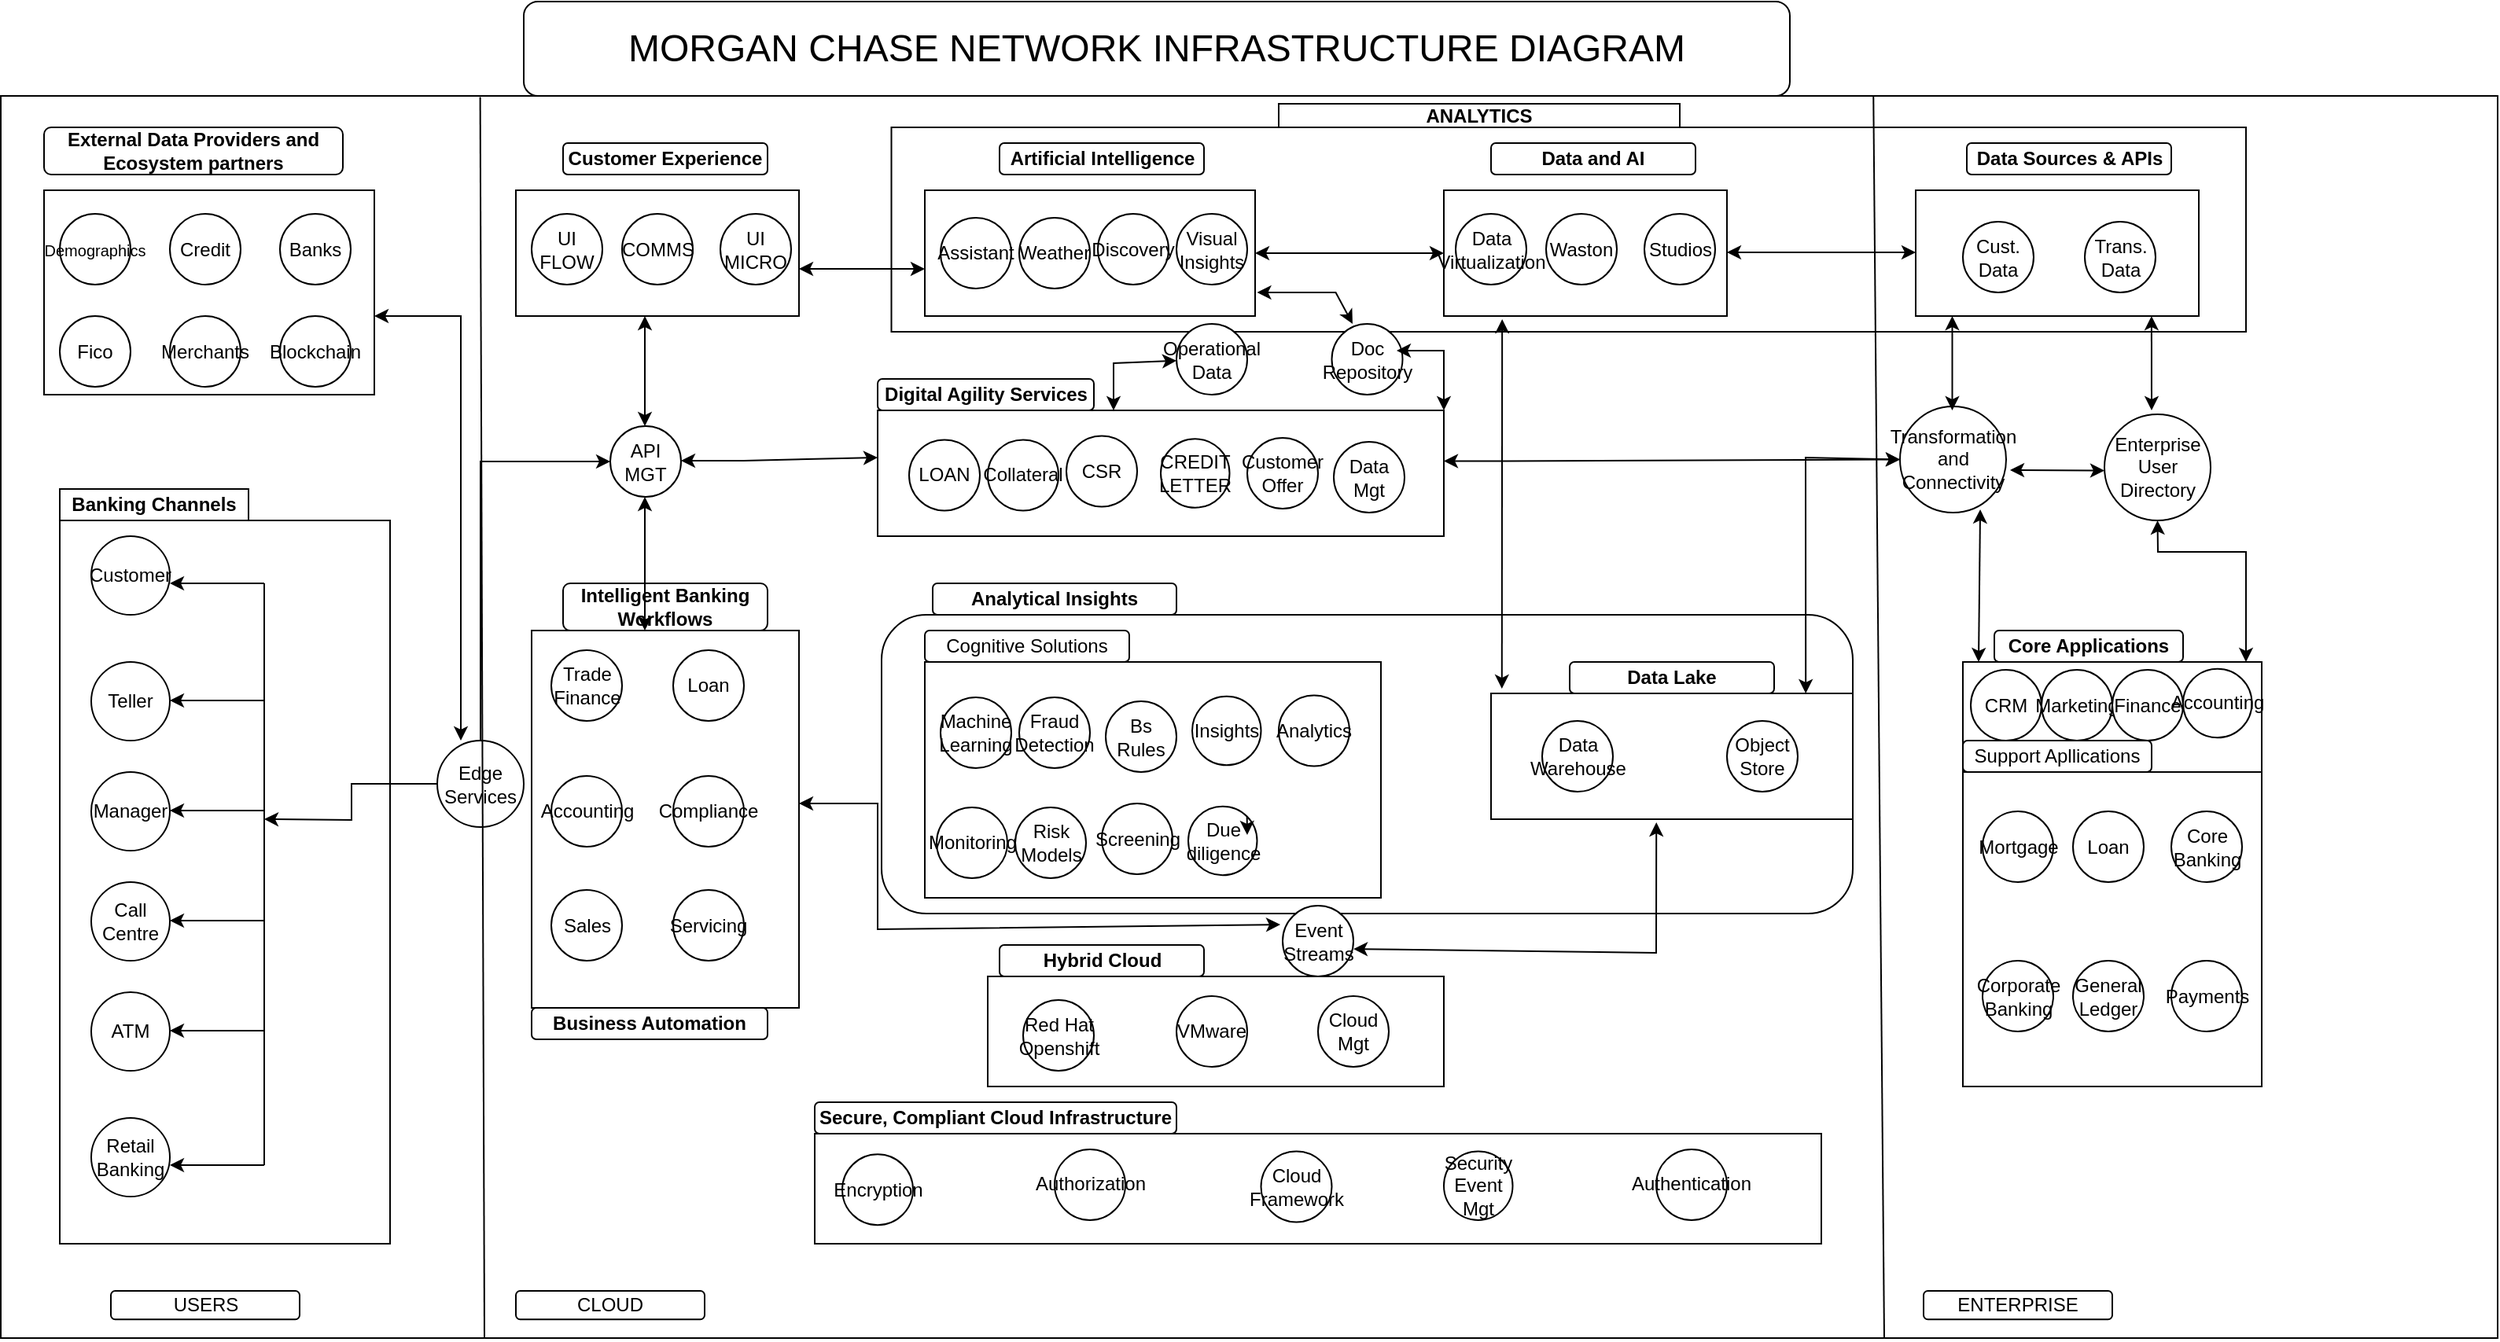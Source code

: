 <mxfile version="22.1.5" type="github">
  <diagram name="Page-1" id="c_DYngqNseOamEdGA2xF">
    <mxGraphModel dx="3544" dy="2214" grid="1" gridSize="10" guides="1" tooltips="1" connect="1" arrows="1" fold="1" page="1" pageScale="1" pageWidth="850" pageHeight="1100" math="0" shadow="0">
      <root>
        <mxCell id="0" />
        <mxCell id="1" parent="0" />
        <mxCell id="LQcug1vDXe7yRbHmJpYl-9" value="" style="rounded=0;whiteSpace=wrap;html=1;" parent="1" vertex="1">
          <mxGeometry x="-277.5" y="-760" width="1587.5" height="790" as="geometry" />
        </mxCell>
        <mxCell id="LQcug1vDXe7yRbHmJpYl-6" value="" style="rounded=1;whiteSpace=wrap;html=1;" parent="1" vertex="1">
          <mxGeometry x="282.5" y="-430" width="617.5" height="190" as="geometry" />
        </mxCell>
        <mxCell id="LQcug1vDXe7yRbHmJpYl-1" value="" style="rounded=0;whiteSpace=wrap;html=1;" parent="1" vertex="1">
          <mxGeometry x="288.75" y="-740" width="861.25" height="130" as="geometry" />
        </mxCell>
        <mxCell id="y04SDLtfneZsF-wugbIO-6" value="" style="rounded=0;whiteSpace=wrap;html=1;movable=0;resizable=0;rotatable=0;deletable=0;editable=0;locked=1;connectable=0;" parent="1" vertex="1">
          <mxGeometry x="-240" y="-490" width="210" height="460" as="geometry" />
        </mxCell>
        <mxCell id="y04SDLtfneZsF-wugbIO-1" value="" style="rounded=0;whiteSpace=wrap;html=1;movable=0;resizable=0;rotatable=0;deletable=0;editable=0;locked=1;connectable=0;" parent="1" vertex="1">
          <mxGeometry x="-250" y="-700" width="210" height="130" as="geometry" />
        </mxCell>
        <mxCell id="y04SDLtfneZsF-wugbIO-2" value="" style="rounded=0;whiteSpace=wrap;html=1;movable=0;resizable=0;rotatable=0;deletable=0;editable=0;locked=1;connectable=0;" parent="1" vertex="1">
          <mxGeometry x="50" y="-700" width="180" height="80" as="geometry" />
        </mxCell>
        <mxCell id="y04SDLtfneZsF-wugbIO-3" value="" style="rounded=0;whiteSpace=wrap;html=1;movable=0;resizable=0;rotatable=0;deletable=0;editable=0;locked=1;connectable=0;" parent="1" vertex="1">
          <mxGeometry x="310" y="-700" width="210" height="80" as="geometry" />
        </mxCell>
        <mxCell id="y04SDLtfneZsF-wugbIO-4" value="" style="rounded=0;whiteSpace=wrap;html=1;" parent="1" vertex="1">
          <mxGeometry x="640" y="-700" width="180" height="80" as="geometry" />
        </mxCell>
        <mxCell id="y04SDLtfneZsF-wugbIO-5" value="" style="rounded=0;whiteSpace=wrap;html=1;" parent="1" vertex="1">
          <mxGeometry x="940" y="-700" width="180" height="80" as="geometry" />
        </mxCell>
        <mxCell id="y04SDLtfneZsF-wugbIO-7" value="" style="rounded=0;whiteSpace=wrap;html=1;movable=0;resizable=0;rotatable=0;deletable=0;editable=0;locked=1;connectable=0;" parent="1" vertex="1">
          <mxGeometry x="60" y="-420" width="170" height="240" as="geometry" />
        </mxCell>
        <mxCell id="y04SDLtfneZsF-wugbIO-8" value="" style="rounded=0;whiteSpace=wrap;html=1;movable=0;resizable=0;rotatable=0;deletable=0;editable=0;locked=1;connectable=0;" parent="1" vertex="1">
          <mxGeometry x="280" y="-560" width="360" height="80" as="geometry" />
        </mxCell>
        <mxCell id="y04SDLtfneZsF-wugbIO-9" value="" style="rounded=0;whiteSpace=wrap;html=1;movable=0;resizable=0;rotatable=0;deletable=0;editable=0;locked=1;connectable=0;" parent="1" vertex="1">
          <mxGeometry x="310" y="-400" width="290" height="150" as="geometry" />
        </mxCell>
        <mxCell id="y04SDLtfneZsF-wugbIO-10" value="" style="rounded=0;whiteSpace=wrap;html=1;" parent="1" vertex="1">
          <mxGeometry x="670" y="-380" width="230" height="80" as="geometry" />
        </mxCell>
        <mxCell id="y04SDLtfneZsF-wugbIO-11" value="" style="rounded=0;whiteSpace=wrap;html=1;" parent="1" vertex="1">
          <mxGeometry x="350" y="-200" width="290" height="70" as="geometry" />
        </mxCell>
        <mxCell id="y04SDLtfneZsF-wugbIO-12" value="" style="rounded=0;whiteSpace=wrap;html=1;" parent="1" vertex="1">
          <mxGeometry x="240" y="-100" width="640" height="70" as="geometry" />
        </mxCell>
        <mxCell id="y04SDLtfneZsF-wugbIO-13" value="" style="rounded=0;whiteSpace=wrap;html=1;movable=0;resizable=0;rotatable=0;deletable=0;editable=0;locked=1;connectable=0;" parent="1" vertex="1">
          <mxGeometry x="970" y="-400" width="190" height="270" as="geometry" />
        </mxCell>
        <mxCell id="y04SDLtfneZsF-wugbIO-16" value="" style="endArrow=classic;startArrow=classic;html=1;rounded=0;exitX=1;exitY=0.5;exitDx=0;exitDy=0;exitPerimeter=0;entryX=0;entryY=0.5;entryDx=0;entryDy=0;" parent="1" source="y04SDLtfneZsF-wugbIO-3" target="y04SDLtfneZsF-wugbIO-4" edge="1">
          <mxGeometry width="50" height="50" relative="1" as="geometry">
            <mxPoint x="420" y="-340" as="sourcePoint" />
            <mxPoint x="470" y="-390" as="targetPoint" />
            <Array as="points">
              <mxPoint x="570" y="-660" />
            </Array>
          </mxGeometry>
        </mxCell>
        <mxCell id="y04SDLtfneZsF-wugbIO-17" value="" style="endArrow=classic;startArrow=classic;html=1;rounded=0;exitX=1;exitY=0.5;exitDx=0;exitDy=0;exitPerimeter=0;entryX=0;entryY=0.5;entryDx=0;entryDy=0;" parent="1" edge="1">
          <mxGeometry width="50" height="50" relative="1" as="geometry">
            <mxPoint x="820" y="-660.5" as="sourcePoint" />
            <mxPoint x="940" y="-660.5" as="targetPoint" />
            <Array as="points">
              <mxPoint x="870" y="-660.5" />
            </Array>
          </mxGeometry>
        </mxCell>
        <mxCell id="y04SDLtfneZsF-wugbIO-19" value="Customer" style="ellipse;whiteSpace=wrap;html=1;aspect=fixed;" parent="1" vertex="1">
          <mxGeometry x="-220" y="-480" width="50" height="50" as="geometry" />
        </mxCell>
        <mxCell id="y04SDLtfneZsF-wugbIO-20" value="Teller" style="ellipse;whiteSpace=wrap;html=1;aspect=fixed;" parent="1" vertex="1">
          <mxGeometry x="-220" y="-400" width="50" height="50" as="geometry" />
        </mxCell>
        <mxCell id="y04SDLtfneZsF-wugbIO-21" value="Manager" style="ellipse;whiteSpace=wrap;html=1;aspect=fixed;" parent="1" vertex="1">
          <mxGeometry x="-220" y="-330" width="50" height="50" as="geometry" />
        </mxCell>
        <mxCell id="y04SDLtfneZsF-wugbIO-22" value="Call Centre" style="ellipse;whiteSpace=wrap;html=1;aspect=fixed;" parent="1" vertex="1">
          <mxGeometry x="-220" y="-260" width="50" height="50" as="geometry" />
        </mxCell>
        <mxCell id="y04SDLtfneZsF-wugbIO-23" value="ATM" style="ellipse;whiteSpace=wrap;html=1;aspect=fixed;" parent="1" vertex="1">
          <mxGeometry x="-220" y="-190" width="50" height="50" as="geometry" />
        </mxCell>
        <mxCell id="y04SDLtfneZsF-wugbIO-24" value="Retail Banking" style="ellipse;whiteSpace=wrap;html=1;aspect=fixed;" parent="1" vertex="1">
          <mxGeometry x="-220" y="-110" width="50" height="50" as="geometry" />
        </mxCell>
        <mxCell id="y04SDLtfneZsF-wugbIO-28" value="" style="endArrow=none;html=1;rounded=0;" parent="1" edge="1">
          <mxGeometry width="50" height="50" relative="1" as="geometry">
            <mxPoint x="-110" y="-80" as="sourcePoint" />
            <mxPoint x="-110" y="-450" as="targetPoint" />
          </mxGeometry>
        </mxCell>
        <mxCell id="y04SDLtfneZsF-wugbIO-29" value="" style="endArrow=classic;html=1;rounded=0;" parent="1" edge="1">
          <mxGeometry width="50" height="50" relative="1" as="geometry">
            <mxPoint x="-110" y="-450" as="sourcePoint" />
            <mxPoint x="-170" y="-450" as="targetPoint" />
          </mxGeometry>
        </mxCell>
        <mxCell id="y04SDLtfneZsF-wugbIO-31" value="" style="endArrow=classic;html=1;rounded=0;" parent="1" edge="1">
          <mxGeometry width="50" height="50" relative="1" as="geometry">
            <mxPoint x="-110" y="-375.5" as="sourcePoint" />
            <mxPoint x="-170" y="-375.5" as="targetPoint" />
          </mxGeometry>
        </mxCell>
        <mxCell id="y04SDLtfneZsF-wugbIO-32" value="" style="endArrow=classic;html=1;rounded=0;" parent="1" edge="1">
          <mxGeometry width="50" height="50" relative="1" as="geometry">
            <mxPoint x="-110" y="-305.5" as="sourcePoint" />
            <mxPoint x="-170" y="-305.5" as="targetPoint" />
          </mxGeometry>
        </mxCell>
        <mxCell id="y04SDLtfneZsF-wugbIO-33" value="" style="endArrow=classic;html=1;rounded=0;" parent="1" edge="1">
          <mxGeometry width="50" height="50" relative="1" as="geometry">
            <mxPoint x="-110" y="-235.5" as="sourcePoint" />
            <mxPoint x="-170" y="-235.5" as="targetPoint" />
          </mxGeometry>
        </mxCell>
        <mxCell id="y04SDLtfneZsF-wugbIO-34" value="" style="endArrow=classic;html=1;rounded=0;" parent="1" edge="1">
          <mxGeometry width="50" height="50" relative="1" as="geometry">
            <mxPoint x="-110" y="-165.5" as="sourcePoint" />
            <mxPoint x="-170" y="-165.5" as="targetPoint" />
          </mxGeometry>
        </mxCell>
        <mxCell id="y04SDLtfneZsF-wugbIO-35" value="" style="endArrow=classic;html=1;rounded=0;" parent="1" edge="1">
          <mxGeometry width="50" height="50" relative="1" as="geometry">
            <mxPoint x="-110" y="-80" as="sourcePoint" />
            <mxPoint x="-170" y="-80" as="targetPoint" />
          </mxGeometry>
        </mxCell>
        <mxCell id="y04SDLtfneZsF-wugbIO-36" value="&lt;font style=&quot;font-size: 10px;&quot;&gt;Demographics&lt;/font&gt;" style="ellipse;whiteSpace=wrap;html=1;aspect=fixed;" parent="1" vertex="1">
          <mxGeometry x="-240" y="-685" width="45" height="45" as="geometry" />
        </mxCell>
        <mxCell id="y04SDLtfneZsF-wugbIO-37" value="Credit" style="ellipse;whiteSpace=wrap;html=1;aspect=fixed;" parent="1" vertex="1">
          <mxGeometry x="-170" y="-685" width="45" height="45" as="geometry" />
        </mxCell>
        <mxCell id="y04SDLtfneZsF-wugbIO-38" value="Fico" style="ellipse;whiteSpace=wrap;html=1;aspect=fixed;" parent="1" vertex="1">
          <mxGeometry x="-240" y="-620" width="45" height="45" as="geometry" />
        </mxCell>
        <mxCell id="y04SDLtfneZsF-wugbIO-39" value="Merchants" style="ellipse;whiteSpace=wrap;html=1;aspect=fixed;" parent="1" vertex="1">
          <mxGeometry x="-170" y="-620" width="45" height="45" as="geometry" />
        </mxCell>
        <mxCell id="y04SDLtfneZsF-wugbIO-40" value="Blockchain" style="ellipse;whiteSpace=wrap;html=1;aspect=fixed;" parent="1" vertex="1">
          <mxGeometry x="-100" y="-620" width="45" height="45" as="geometry" />
        </mxCell>
        <mxCell id="y04SDLtfneZsF-wugbIO-41" value="Banks" style="ellipse;whiteSpace=wrap;html=1;aspect=fixed;" parent="1" vertex="1">
          <mxGeometry x="-100" y="-685" width="45" height="45" as="geometry" />
        </mxCell>
        <mxCell id="y04SDLtfneZsF-wugbIO-43" value="UI FLOW" style="ellipse;whiteSpace=wrap;html=1;aspect=fixed;" parent="1" vertex="1">
          <mxGeometry x="60" y="-685" width="45" height="45" as="geometry" />
        </mxCell>
        <mxCell id="y04SDLtfneZsF-wugbIO-44" value="UI MICRO" style="ellipse;whiteSpace=wrap;html=1;aspect=fixed;" parent="1" vertex="1">
          <mxGeometry x="180" y="-685" width="45" height="45" as="geometry" />
        </mxCell>
        <mxCell id="y04SDLtfneZsF-wugbIO-45" value="COMMS" style="ellipse;whiteSpace=wrap;html=1;aspect=fixed;" parent="1" vertex="1">
          <mxGeometry x="117.5" y="-685" width="45" height="45" as="geometry" />
        </mxCell>
        <mxCell id="y04SDLtfneZsF-wugbIO-48" value="Assistant" style="ellipse;whiteSpace=wrap;html=1;aspect=fixed;" parent="1" vertex="1">
          <mxGeometry x="320" y="-682.5" width="45" height="45" as="geometry" />
        </mxCell>
        <mxCell id="y04SDLtfneZsF-wugbIO-49" value="Weather" style="ellipse;whiteSpace=wrap;html=1;aspect=fixed;" parent="1" vertex="1">
          <mxGeometry x="370" y="-682.5" width="45" height="45" as="geometry" />
        </mxCell>
        <mxCell id="y04SDLtfneZsF-wugbIO-50" value="Discovery" style="ellipse;whiteSpace=wrap;html=1;aspect=fixed;" parent="1" vertex="1">
          <mxGeometry x="420" y="-685" width="45" height="45" as="geometry" />
        </mxCell>
        <mxCell id="y04SDLtfneZsF-wugbIO-51" value="Visual Insights" style="ellipse;whiteSpace=wrap;html=1;aspect=fixed;" parent="1" vertex="1">
          <mxGeometry x="470" y="-685" width="45" height="45" as="geometry" />
        </mxCell>
        <mxCell id="y04SDLtfneZsF-wugbIO-52" value="LOAN" style="ellipse;whiteSpace=wrap;html=1;aspect=fixed;" parent="1" vertex="1">
          <mxGeometry x="300" y="-541.25" width="45" height="45" as="geometry" />
        </mxCell>
        <mxCell id="y04SDLtfneZsF-wugbIO-53" value="Collateral" style="ellipse;whiteSpace=wrap;html=1;aspect=fixed;" parent="1" vertex="1">
          <mxGeometry x="350" y="-541.25" width="45" height="45" as="geometry" />
        </mxCell>
        <mxCell id="y04SDLtfneZsF-wugbIO-54" value="CSR" style="ellipse;whiteSpace=wrap;html=1;aspect=fixed;" parent="1" vertex="1">
          <mxGeometry x="400" y="-543.75" width="45" height="45" as="geometry" />
        </mxCell>
        <mxCell id="y04SDLtfneZsF-wugbIO-55" value="CREDIT LETTER" style="ellipse;whiteSpace=wrap;html=1;aspect=fixed;" parent="1" vertex="1">
          <mxGeometry x="460" y="-541.87" width="43.75" height="43.75" as="geometry" />
        </mxCell>
        <mxCell id="y04SDLtfneZsF-wugbIO-56" value="Customer Offer" style="ellipse;whiteSpace=wrap;html=1;aspect=fixed;" parent="1" vertex="1">
          <mxGeometry x="515" y="-542.5" width="45" height="45" as="geometry" />
        </mxCell>
        <mxCell id="y04SDLtfneZsF-wugbIO-57" value="Data Mgt" style="ellipse;whiteSpace=wrap;html=1;aspect=fixed;" parent="1" vertex="1">
          <mxGeometry x="570" y="-540" width="45" height="45" as="geometry" />
        </mxCell>
        <mxCell id="y04SDLtfneZsF-wugbIO-59" value="Machine Learning" style="ellipse;whiteSpace=wrap;html=1;aspect=fixed;" parent="1" vertex="1">
          <mxGeometry x="320" y="-377.5" width="45" height="45" as="geometry" />
        </mxCell>
        <mxCell id="y04SDLtfneZsF-wugbIO-60" value="Fraud Detection" style="ellipse;whiteSpace=wrap;html=1;aspect=fixed;" parent="1" vertex="1">
          <mxGeometry x="370" y="-377.5" width="45" height="45" as="geometry" />
        </mxCell>
        <mxCell id="y04SDLtfneZsF-wugbIO-61" value="Bs Rules" style="ellipse;whiteSpace=wrap;html=1;aspect=fixed;" parent="1" vertex="1">
          <mxGeometry x="425" y="-375" width="45" height="45" as="geometry" />
        </mxCell>
        <mxCell id="y04SDLtfneZsF-wugbIO-62" value="Insights" style="ellipse;whiteSpace=wrap;html=1;aspect=fixed;" parent="1" vertex="1">
          <mxGeometry x="480" y="-378.12" width="43.75" height="43.75" as="geometry" />
        </mxCell>
        <mxCell id="y04SDLtfneZsF-wugbIO-63" value="Analytics" style="ellipse;whiteSpace=wrap;html=1;aspect=fixed;" parent="1" vertex="1">
          <mxGeometry x="535" y="-378.75" width="45" height="45" as="geometry" />
        </mxCell>
        <mxCell id="y04SDLtfneZsF-wugbIO-65" value="Monitoring" style="ellipse;whiteSpace=wrap;html=1;aspect=fixed;" parent="1" vertex="1">
          <mxGeometry x="317.5" y="-307.5" width="45" height="45" as="geometry" />
        </mxCell>
        <mxCell id="y04SDLtfneZsF-wugbIO-66" value="Risk Models" style="ellipse;whiteSpace=wrap;html=1;aspect=fixed;" parent="1" vertex="1">
          <mxGeometry x="367.5" y="-307.5" width="45" height="45" as="geometry" />
        </mxCell>
        <mxCell id="y04SDLtfneZsF-wugbIO-67" value="Screening" style="ellipse;whiteSpace=wrap;html=1;aspect=fixed;" parent="1" vertex="1">
          <mxGeometry x="422.5" y="-310" width="45" height="45" as="geometry" />
        </mxCell>
        <mxCell id="y04SDLtfneZsF-wugbIO-68" value="Due diligence" style="ellipse;whiteSpace=wrap;html=1;aspect=fixed;" parent="1" vertex="1">
          <mxGeometry x="477.5" y="-308.12" width="43.75" height="43.75" as="geometry" />
        </mxCell>
        <mxCell id="y04SDLtfneZsF-wugbIO-70" value="Accounting" style="ellipse;whiteSpace=wrap;html=1;aspect=fixed;" parent="1" vertex="1">
          <mxGeometry x="72.5" y="-327.5" width="45" height="45" as="geometry" />
        </mxCell>
        <mxCell id="y04SDLtfneZsF-wugbIO-71" value="Trade Finance" style="ellipse;whiteSpace=wrap;html=1;aspect=fixed;" parent="1" vertex="1">
          <mxGeometry x="72.5" y="-407.5" width="45" height="45" as="geometry" />
        </mxCell>
        <mxCell id="y04SDLtfneZsF-wugbIO-72" value="Sales" style="ellipse;whiteSpace=wrap;html=1;aspect=fixed;" parent="1" vertex="1">
          <mxGeometry x="72.5" y="-255" width="45" height="45" as="geometry" />
        </mxCell>
        <mxCell id="y04SDLtfneZsF-wugbIO-73" value="Compliance" style="ellipse;whiteSpace=wrap;html=1;aspect=fixed;" parent="1" vertex="1">
          <mxGeometry x="150" y="-327.5" width="45" height="45" as="geometry" />
        </mxCell>
        <mxCell id="y04SDLtfneZsF-wugbIO-74" value="Loan" style="ellipse;whiteSpace=wrap;html=1;aspect=fixed;" parent="1" vertex="1">
          <mxGeometry x="150" y="-407.5" width="45" height="45" as="geometry" />
        </mxCell>
        <mxCell id="y04SDLtfneZsF-wugbIO-75" value="Servicing" style="ellipse;whiteSpace=wrap;html=1;aspect=fixed;" parent="1" vertex="1">
          <mxGeometry x="150" y="-255" width="45" height="45" as="geometry" />
        </mxCell>
        <mxCell id="y04SDLtfneZsF-wugbIO-76" value="Red Hat Openshift" style="ellipse;whiteSpace=wrap;html=1;aspect=fixed;" parent="1" vertex="1">
          <mxGeometry x="372.5" y="-185" width="45" height="45" as="geometry" />
        </mxCell>
        <mxCell id="y04SDLtfneZsF-wugbIO-77" value="Cloud Mgt" style="ellipse;whiteSpace=wrap;html=1;aspect=fixed;" parent="1" vertex="1">
          <mxGeometry x="560" y="-187.5" width="45" height="45" as="geometry" />
        </mxCell>
        <mxCell id="y04SDLtfneZsF-wugbIO-78" value="VMware" style="ellipse;whiteSpace=wrap;html=1;aspect=fixed;" parent="1" vertex="1">
          <mxGeometry x="470" y="-187.5" width="45" height="45" as="geometry" />
        </mxCell>
        <mxCell id="y04SDLtfneZsF-wugbIO-79" value="Data Warehouse" style="ellipse;whiteSpace=wrap;html=1;aspect=fixed;" parent="1" vertex="1">
          <mxGeometry x="702.5" y="-362.5" width="45" height="45" as="geometry" />
        </mxCell>
        <mxCell id="y04SDLtfneZsF-wugbIO-81" value="Object Store" style="ellipse;whiteSpace=wrap;html=1;aspect=fixed;" parent="1" vertex="1">
          <mxGeometry x="820" y="-362.5" width="45" height="45" as="geometry" />
        </mxCell>
        <mxCell id="y04SDLtfneZsF-wugbIO-82" value="Encryption" style="ellipse;whiteSpace=wrap;html=1;aspect=fixed;" parent="1" vertex="1">
          <mxGeometry x="257.5" y="-86.88" width="45" height="45" as="geometry" />
        </mxCell>
        <mxCell id="y04SDLtfneZsF-wugbIO-83" value="Authorization" style="ellipse;whiteSpace=wrap;html=1;aspect=fixed;" parent="1" vertex="1">
          <mxGeometry x="392.5" y="-90.01" width="45" height="45" as="geometry" />
        </mxCell>
        <mxCell id="y04SDLtfneZsF-wugbIO-84" value="Cloud Framework" style="ellipse;whiteSpace=wrap;html=1;aspect=fixed;" parent="1" vertex="1">
          <mxGeometry x="523.75" y="-88.76" width="45" height="45" as="geometry" />
        </mxCell>
        <mxCell id="y04SDLtfneZsF-wugbIO-85" value="Security Event Mgt" style="ellipse;whiteSpace=wrap;html=1;aspect=fixed;" parent="1" vertex="1">
          <mxGeometry x="640" y="-88.76" width="43.75" height="43.75" as="geometry" />
        </mxCell>
        <mxCell id="y04SDLtfneZsF-wugbIO-86" value="Authentication" style="ellipse;whiteSpace=wrap;html=1;aspect=fixed;" parent="1" vertex="1">
          <mxGeometry x="775" y="-90.01" width="45" height="45" as="geometry" />
        </mxCell>
        <mxCell id="y04SDLtfneZsF-wugbIO-88" value="Data Virtualization" style="ellipse;whiteSpace=wrap;html=1;aspect=fixed;" parent="1" vertex="1">
          <mxGeometry x="647.5" y="-685" width="45" height="45" as="geometry" />
        </mxCell>
        <mxCell id="y04SDLtfneZsF-wugbIO-89" value="Studios" style="ellipse;whiteSpace=wrap;html=1;aspect=fixed;" parent="1" vertex="1">
          <mxGeometry x="767.5" y="-685" width="45" height="45" as="geometry" />
        </mxCell>
        <mxCell id="y04SDLtfneZsF-wugbIO-90" value="Waston" style="ellipse;whiteSpace=wrap;html=1;aspect=fixed;" parent="1" vertex="1">
          <mxGeometry x="705" y="-685" width="45" height="45" as="geometry" />
        </mxCell>
        <mxCell id="y04SDLtfneZsF-wugbIO-91" value="Cust. Data" style="ellipse;whiteSpace=wrap;html=1;aspect=fixed;" parent="1" vertex="1">
          <mxGeometry x="970" y="-680" width="45" height="45" as="geometry" />
        </mxCell>
        <mxCell id="y04SDLtfneZsF-wugbIO-92" value="Trans. Data" style="ellipse;whiteSpace=wrap;html=1;aspect=fixed;" parent="1" vertex="1">
          <mxGeometry x="1047.5" y="-680" width="45" height="45" as="geometry" />
        </mxCell>
        <mxCell id="y04SDLtfneZsF-wugbIO-93" value="" style="endArrow=none;html=1;rounded=0;" parent="1" edge="1">
          <mxGeometry width="50" height="50" relative="1" as="geometry">
            <mxPoint x="970" y="-330" as="sourcePoint" />
            <mxPoint x="1160" y="-330" as="targetPoint" />
          </mxGeometry>
        </mxCell>
        <mxCell id="y04SDLtfneZsF-wugbIO-94" value="CRM" style="ellipse;whiteSpace=wrap;html=1;aspect=fixed;" parent="1" vertex="1">
          <mxGeometry x="975" y="-395" width="45" height="45" as="geometry" />
        </mxCell>
        <mxCell id="y04SDLtfneZsF-wugbIO-95" value="Marketing" style="ellipse;whiteSpace=wrap;html=1;aspect=fixed;" parent="1" vertex="1">
          <mxGeometry x="1020" y="-395" width="45" height="45" as="geometry" />
        </mxCell>
        <mxCell id="y04SDLtfneZsF-wugbIO-96" value="Finance" style="ellipse;whiteSpace=wrap;html=1;aspect=fixed;" parent="1" vertex="1">
          <mxGeometry x="1065" y="-395" width="45" height="45" as="geometry" />
        </mxCell>
        <mxCell id="y04SDLtfneZsF-wugbIO-97" value="Accounting" style="ellipse;whiteSpace=wrap;html=1;aspect=fixed;" parent="1" vertex="1">
          <mxGeometry x="1110" y="-395.63" width="43.75" height="43.75" as="geometry" />
        </mxCell>
        <mxCell id="y04SDLtfneZsF-wugbIO-98" value="Mortgage" style="ellipse;whiteSpace=wrap;html=1;aspect=fixed;" parent="1" vertex="1">
          <mxGeometry x="982.5" y="-305" width="45" height="45" as="geometry" />
        </mxCell>
        <mxCell id="y04SDLtfneZsF-wugbIO-99" value="Core Banking" style="ellipse;whiteSpace=wrap;html=1;aspect=fixed;" parent="1" vertex="1">
          <mxGeometry x="1102.5" y="-305" width="45" height="45" as="geometry" />
        </mxCell>
        <mxCell id="y04SDLtfneZsF-wugbIO-100" value="Loan" style="ellipse;whiteSpace=wrap;html=1;aspect=fixed;" parent="1" vertex="1">
          <mxGeometry x="1040" y="-305" width="45" height="45" as="geometry" />
        </mxCell>
        <mxCell id="y04SDLtfneZsF-wugbIO-101" value="Corporate Banking" style="ellipse;whiteSpace=wrap;html=1;aspect=fixed;" parent="1" vertex="1">
          <mxGeometry x="982.5" y="-210" width="45" height="45" as="geometry" />
        </mxCell>
        <mxCell id="y04SDLtfneZsF-wugbIO-102" value="Payments" style="ellipse;whiteSpace=wrap;html=1;aspect=fixed;" parent="1" vertex="1">
          <mxGeometry x="1102.5" y="-210" width="45" height="45" as="geometry" />
        </mxCell>
        <mxCell id="y04SDLtfneZsF-wugbIO-103" value="General Ledger" style="ellipse;whiteSpace=wrap;html=1;aspect=fixed;" parent="1" vertex="1">
          <mxGeometry x="1040" y="-210" width="45" height="45" as="geometry" />
        </mxCell>
        <mxCell id="y04SDLtfneZsF-wugbIO-104" value="&lt;b&gt;External Data Providers and Ecosystem partners&lt;/b&gt;" style="rounded=1;whiteSpace=wrap;html=1;" parent="1" vertex="1">
          <mxGeometry x="-250" y="-740" width="190" height="30" as="geometry" />
        </mxCell>
        <mxCell id="y04SDLtfneZsF-wugbIO-106" style="edgeStyle=orthogonalEdgeStyle;rounded=0;orthogonalLoop=1;jettySize=auto;html=1;" parent="1" source="y04SDLtfneZsF-wugbIO-105" edge="1">
          <mxGeometry relative="1" as="geometry">
            <mxPoint x="-110" y="-300" as="targetPoint" />
          </mxGeometry>
        </mxCell>
        <mxCell id="y04SDLtfneZsF-wugbIO-131" style="edgeStyle=orthogonalEdgeStyle;rounded=0;orthogonalLoop=1;jettySize=auto;html=1;exitX=0.5;exitY=0;exitDx=0;exitDy=0;entryX=0;entryY=0.5;entryDx=0;entryDy=0;" parent="1" source="y04SDLtfneZsF-wugbIO-105" target="y04SDLtfneZsF-wugbIO-126" edge="1">
          <mxGeometry relative="1" as="geometry" />
        </mxCell>
        <mxCell id="y04SDLtfneZsF-wugbIO-105" value="Edge Services" style="ellipse;whiteSpace=wrap;html=1;aspect=fixed;" parent="1" vertex="1">
          <mxGeometry y="-350" width="55" height="55" as="geometry" />
        </mxCell>
        <mxCell id="y04SDLtfneZsF-wugbIO-109" value="" style="endArrow=none;html=1;rounded=0;entryX=0.192;entryY=0.001;entryDx=0;entryDy=0;entryPerimeter=0;" parent="1" target="LQcug1vDXe7yRbHmJpYl-9" edge="1">
          <mxGeometry width="50" height="50" relative="1" as="geometry">
            <mxPoint x="30" y="30" as="sourcePoint" />
            <mxPoint x="30" y="-742" as="targetPoint" />
          </mxGeometry>
        </mxCell>
        <mxCell id="y04SDLtfneZsF-wugbIO-110" value="USERS" style="rounded=1;whiteSpace=wrap;html=1;" parent="1" vertex="1">
          <mxGeometry x="-207.5" width="120" height="18.12" as="geometry" />
        </mxCell>
        <mxCell id="y04SDLtfneZsF-wugbIO-111" value="&lt;b&gt;Customer Experience&lt;/b&gt;" style="rounded=1;whiteSpace=wrap;html=1;" parent="1" vertex="1">
          <mxGeometry x="80" y="-730" width="130" height="20" as="geometry" />
        </mxCell>
        <mxCell id="y04SDLtfneZsF-wugbIO-112" value="&lt;b&gt;Data and AI&lt;/b&gt;" style="rounded=1;whiteSpace=wrap;html=1;" parent="1" vertex="1">
          <mxGeometry x="670" y="-730" width="130" height="20" as="geometry" />
        </mxCell>
        <mxCell id="y04SDLtfneZsF-wugbIO-113" value="&lt;b&gt;Artificial Intelligence&lt;/b&gt;" style="rounded=1;whiteSpace=wrap;html=1;" parent="1" vertex="1">
          <mxGeometry x="357.5" y="-730" width="130" height="20" as="geometry" />
        </mxCell>
        <mxCell id="y04SDLtfneZsF-wugbIO-114" value="&lt;b&gt;Data Sources &amp;amp; APIs&lt;/b&gt;" style="rounded=1;whiteSpace=wrap;html=1;" parent="1" vertex="1">
          <mxGeometry x="972.5" y="-730" width="130" height="20" as="geometry" />
        </mxCell>
        <mxCell id="y04SDLtfneZsF-wugbIO-115" value="Cognitive Solutions" style="rounded=1;whiteSpace=wrap;html=1;" parent="1" vertex="1">
          <mxGeometry x="310" y="-420" width="130" height="20" as="geometry" />
        </mxCell>
        <mxCell id="y04SDLtfneZsF-wugbIO-116" value="&lt;b&gt;Data Lake&lt;/b&gt;" style="rounded=1;whiteSpace=wrap;html=1;" parent="1" vertex="1">
          <mxGeometry x="720" y="-400" width="130" height="20" as="geometry" />
        </mxCell>
        <mxCell id="y04SDLtfneZsF-wugbIO-118" value="&lt;b&gt;Digital Agility Services&lt;/b&gt;" style="rounded=1;whiteSpace=wrap;html=1;" parent="1" vertex="1">
          <mxGeometry x="280" y="-580" width="137.5" height="20" as="geometry" />
        </mxCell>
        <mxCell id="y04SDLtfneZsF-wugbIO-121" value="&lt;b&gt;Hybrid Cloud&lt;/b&gt;" style="rounded=1;whiteSpace=wrap;html=1;" parent="1" vertex="1">
          <mxGeometry x="357.5" y="-220" width="130" height="20" as="geometry" />
        </mxCell>
        <mxCell id="y04SDLtfneZsF-wugbIO-122" value="&lt;b&gt;Secure, Compliant Cloud Infrastructure&lt;/b&gt;" style="rounded=1;whiteSpace=wrap;html=1;" parent="1" vertex="1">
          <mxGeometry x="240" y="-120" width="230" height="20" as="geometry" />
        </mxCell>
        <mxCell id="y04SDLtfneZsF-wugbIO-123" value="&lt;b&gt;Intelligent Banking Workflows&lt;/b&gt;" style="rounded=1;whiteSpace=wrap;html=1;" parent="1" vertex="1">
          <mxGeometry x="80" y="-450" width="130" height="30" as="geometry" />
        </mxCell>
        <mxCell id="y04SDLtfneZsF-wugbIO-126" value="API MGT" style="ellipse;whiteSpace=wrap;html=1;aspect=fixed;" parent="1" vertex="1">
          <mxGeometry x="110" y="-550" width="45" height="45" as="geometry" />
        </mxCell>
        <mxCell id="y04SDLtfneZsF-wugbIO-128" value="" style="endArrow=classic;startArrow=classic;html=1;rounded=0;" parent="1" edge="1">
          <mxGeometry width="50" height="50" relative="1" as="geometry">
            <mxPoint x="15" y="-350" as="sourcePoint" />
            <mxPoint x="-40" y="-620" as="targetPoint" />
            <Array as="points">
              <mxPoint x="15" y="-620" />
            </Array>
          </mxGeometry>
        </mxCell>
        <mxCell id="y04SDLtfneZsF-wugbIO-129" value="" style="endArrow=classic;startArrow=classic;html=1;rounded=0;" parent="1" edge="1">
          <mxGeometry width="50" height="50" relative="1" as="geometry">
            <mxPoint x="132" y="-420" as="sourcePoint" />
            <mxPoint x="132" y="-505" as="targetPoint" />
            <Array as="points">
              <mxPoint x="132" y="-465" />
            </Array>
          </mxGeometry>
        </mxCell>
        <mxCell id="y04SDLtfneZsF-wugbIO-132" value="" style="endArrow=classic;startArrow=classic;html=1;rounded=0;" parent="1" edge="1">
          <mxGeometry width="50" height="50" relative="1" as="geometry">
            <mxPoint x="310" y="-650" as="sourcePoint" />
            <mxPoint x="230" y="-650" as="targetPoint" />
            <Array as="points">
              <mxPoint x="270" y="-650" />
            </Array>
          </mxGeometry>
        </mxCell>
        <mxCell id="y04SDLtfneZsF-wugbIO-133" value="Operational Data" style="ellipse;whiteSpace=wrap;html=1;aspect=fixed;" parent="1" vertex="1">
          <mxGeometry x="470" y="-615" width="45" height="45" as="geometry" />
        </mxCell>
        <mxCell id="y04SDLtfneZsF-wugbIO-134" value="Doc Repository" style="ellipse;whiteSpace=wrap;html=1;aspect=fixed;" parent="1" vertex="1">
          <mxGeometry x="568.75" y="-615" width="45" height="45" as="geometry" />
        </mxCell>
        <mxCell id="y04SDLtfneZsF-wugbIO-135" value="" style="endArrow=classic;startArrow=classic;html=1;rounded=0;exitX=0.03;exitY=-0.037;exitDx=0;exitDy=0;exitPerimeter=0;entryX=0.206;entryY=1.025;entryDx=0;entryDy=0;entryPerimeter=0;" parent="1" source="y04SDLtfneZsF-wugbIO-10" target="y04SDLtfneZsF-wugbIO-4" edge="1">
          <mxGeometry width="50" height="50" relative="1" as="geometry">
            <mxPoint x="767.5" y="-550" as="sourcePoint" />
            <mxPoint x="767.5" y="-620" as="targetPoint" />
          </mxGeometry>
        </mxCell>
        <mxCell id="y04SDLtfneZsF-wugbIO-136" value="Transformation and Connectivity" style="ellipse;whiteSpace=wrap;html=1;aspect=fixed;" parent="1" vertex="1">
          <mxGeometry x="930" y="-562.5" width="67.5" height="67.5" as="geometry" />
        </mxCell>
        <mxCell id="y04SDLtfneZsF-wugbIO-137" value="Enterprise User Directory" style="ellipse;whiteSpace=wrap;html=1;aspect=fixed;" parent="1" vertex="1">
          <mxGeometry x="1060" y="-557.5" width="67.5" height="67.5" as="geometry" />
        </mxCell>
        <mxCell id="y04SDLtfneZsF-wugbIO-138" value="" style="endArrow=classic;startArrow=classic;html=1;rounded=0;entryX=0.833;entryY=1;entryDx=0;entryDy=0;entryPerimeter=0;" parent="1" target="y04SDLtfneZsF-wugbIO-5" edge="1">
          <mxGeometry width="50" height="50" relative="1" as="geometry">
            <mxPoint x="1090" y="-560" as="sourcePoint" />
            <mxPoint x="1085.5" y="-620" as="targetPoint" />
          </mxGeometry>
        </mxCell>
        <mxCell id="y04SDLtfneZsF-wugbIO-139" value="" style="endArrow=classic;startArrow=classic;html=1;rounded=0;entryX=0.5;entryY=1;entryDx=0;entryDy=0;" parent="1" target="y04SDLtfneZsF-wugbIO-137" edge="1">
          <mxGeometry width="50" height="50" relative="1" as="geometry">
            <mxPoint x="1150" y="-400" as="sourcePoint" />
            <mxPoint x="1120" y="-497.5" as="targetPoint" />
            <Array as="points">
              <mxPoint x="1150" y="-470" />
              <mxPoint x="1094" y="-470" />
            </Array>
          </mxGeometry>
        </mxCell>
        <mxCell id="y04SDLtfneZsF-wugbIO-141" value="" style="endArrow=classic;startArrow=classic;html=1;rounded=0;entryX=0;entryY=0.5;entryDx=0;entryDy=0;" parent="1" edge="1">
          <mxGeometry width="50" height="50" relative="1" as="geometry">
            <mxPoint x="1000" y="-522" as="sourcePoint" />
            <mxPoint x="1060" y="-521.75" as="targetPoint" />
            <Array as="points" />
          </mxGeometry>
        </mxCell>
        <mxCell id="y04SDLtfneZsF-wugbIO-142" value="" style="endArrow=classic;startArrow=classic;html=1;rounded=0;entryX=0.833;entryY=1;entryDx=0;entryDy=0;entryPerimeter=0;" parent="1" edge="1">
          <mxGeometry width="50" height="50" relative="1" as="geometry">
            <mxPoint x="963.25" y="-560" as="sourcePoint" />
            <mxPoint x="963.25" y="-620" as="targetPoint" />
          </mxGeometry>
        </mxCell>
        <mxCell id="y04SDLtfneZsF-wugbIO-143" value="" style="endArrow=classic;startArrow=classic;html=1;rounded=0;entryX=0;entryY=0.5;entryDx=0;entryDy=0;exitX=0.87;exitY=0;exitDx=0;exitDy=0;exitPerimeter=0;" parent="1" source="y04SDLtfneZsF-wugbIO-10" target="y04SDLtfneZsF-wugbIO-136" edge="1">
          <mxGeometry width="50" height="50" relative="1" as="geometry">
            <mxPoint x="870" y="-390" as="sourcePoint" />
            <mxPoint x="875.5" y="-478.49" as="targetPoint" />
            <Array as="points">
              <mxPoint x="870" y="-530" />
            </Array>
          </mxGeometry>
        </mxCell>
        <mxCell id="y04SDLtfneZsF-wugbIO-144" style="edgeStyle=orthogonalEdgeStyle;rounded=0;orthogonalLoop=1;jettySize=auto;html=1;exitX=1;exitY=0;exitDx=0;exitDy=0;entryX=0.857;entryY=0.414;entryDx=0;entryDy=0;entryPerimeter=0;" parent="1" source="y04SDLtfneZsF-wugbIO-68" target="y04SDLtfneZsF-wugbIO-68" edge="1">
          <mxGeometry relative="1" as="geometry" />
        </mxCell>
        <mxCell id="y04SDLtfneZsF-wugbIO-145" value="Event Streams" style="ellipse;whiteSpace=wrap;html=1;aspect=fixed;" parent="1" vertex="1">
          <mxGeometry x="537.5" y="-245" width="45" height="45" as="geometry" />
        </mxCell>
        <mxCell id="y04SDLtfneZsF-wugbIO-146" value="" style="endArrow=classic;startArrow=classic;html=1;rounded=0;exitX=1;exitY=0.5;exitDx=0;exitDy=0;entryX=0.457;entryY=1.025;entryDx=0;entryDy=0;entryPerimeter=0;" parent="1" target="y04SDLtfneZsF-wugbIO-10" edge="1">
          <mxGeometry width="50" height="50" relative="1" as="geometry">
            <mxPoint x="582.5" y="-217.5" as="sourcePoint" />
            <mxPoint x="775" y="-295" as="targetPoint" />
            <Array as="points">
              <mxPoint x="775" y="-215" />
            </Array>
          </mxGeometry>
        </mxCell>
        <mxCell id="y04SDLtfneZsF-wugbIO-148" value="" style="endArrow=none;html=1;rounded=0;entryX=0.75;entryY=0;entryDx=0;entryDy=0;" parent="1" target="LQcug1vDXe7yRbHmJpYl-9" edge="1">
          <mxGeometry width="50" height="50" relative="1" as="geometry">
            <mxPoint x="920" y="30" as="sourcePoint" />
            <mxPoint x="920" y="-735" as="targetPoint" />
          </mxGeometry>
        </mxCell>
        <mxCell id="y04SDLtfneZsF-wugbIO-149" value="CLOUD" style="rounded=1;whiteSpace=wrap;html=1;" parent="1" vertex="1">
          <mxGeometry x="50" width="120" height="18.12" as="geometry" />
        </mxCell>
        <mxCell id="y04SDLtfneZsF-wugbIO-150" value="ENTERPRISE" style="rounded=1;whiteSpace=wrap;html=1;" parent="1" vertex="1">
          <mxGeometry x="945" width="120" height="18.12" as="geometry" />
        </mxCell>
        <mxCell id="y04SDLtfneZsF-wugbIO-151" value="" style="endArrow=classic;startArrow=classic;html=1;rounded=0;exitX=-0.033;exitY=0.267;exitDx=0;exitDy=0;exitPerimeter=0;" parent="1" source="y04SDLtfneZsF-wugbIO-145" edge="1">
          <mxGeometry width="50" height="50" relative="1" as="geometry">
            <mxPoint x="270" y="-167.5" as="sourcePoint" />
            <mxPoint x="230" y="-310" as="targetPoint" />
            <Array as="points">
              <mxPoint x="280" y="-230" />
              <mxPoint x="280" y="-310" />
            </Array>
          </mxGeometry>
        </mxCell>
        <mxCell id="y04SDLtfneZsF-wugbIO-152" value="" style="endArrow=classic;startArrow=classic;html=1;rounded=0;" parent="1" target="y04SDLtfneZsF-wugbIO-133" edge="1">
          <mxGeometry width="50" height="50" relative="1" as="geometry">
            <mxPoint x="430" y="-560" as="sourcePoint" />
            <mxPoint x="437" y="-620" as="targetPoint" />
            <Array as="points">
              <mxPoint x="430" y="-590" />
            </Array>
          </mxGeometry>
        </mxCell>
        <mxCell id="y04SDLtfneZsF-wugbIO-154" value="" style="endArrow=classic;startArrow=classic;html=1;rounded=0;exitX=1;exitY=0.5;exitDx=0;exitDy=0;exitPerimeter=0;entryX=0.294;entryY=0;entryDx=0;entryDy=0;entryPerimeter=0;" parent="1" target="y04SDLtfneZsF-wugbIO-134" edge="1">
          <mxGeometry width="50" height="50" relative="1" as="geometry">
            <mxPoint x="521.25" y="-635" as="sourcePoint" />
            <mxPoint x="641.25" y="-635" as="targetPoint" />
            <Array as="points">
              <mxPoint x="571.25" y="-635" />
            </Array>
          </mxGeometry>
        </mxCell>
        <mxCell id="y04SDLtfneZsF-wugbIO-155" value="" style="endArrow=classic;startArrow=classic;html=1;rounded=0;exitX=1;exitY=0.5;exitDx=0;exitDy=0;exitPerimeter=0;" parent="1" edge="1">
          <mxGeometry width="50" height="50" relative="1" as="geometry">
            <mxPoint x="610" y="-598" as="sourcePoint" />
            <mxPoint x="640" y="-560" as="targetPoint" />
            <Array as="points">
              <mxPoint x="640" y="-598" />
            </Array>
          </mxGeometry>
        </mxCell>
        <mxCell id="y04SDLtfneZsF-wugbIO-157" value="" style="endArrow=classic;startArrow=classic;html=1;rounded=0;" parent="1" edge="1">
          <mxGeometry width="50" height="50" relative="1" as="geometry">
            <mxPoint x="132" y="-550" as="sourcePoint" />
            <mxPoint x="132" y="-620" as="targetPoint" />
            <Array as="points">
              <mxPoint x="132" y="-595" />
            </Array>
          </mxGeometry>
        </mxCell>
        <mxCell id="y04SDLtfneZsF-wugbIO-158" value="" style="endArrow=classic;startArrow=classic;html=1;rounded=0;" parent="1" edge="1">
          <mxGeometry width="50" height="50" relative="1" as="geometry">
            <mxPoint x="280" y="-530" as="sourcePoint" />
            <mxPoint x="155" y="-528" as="targetPoint" />
            <Array as="points">
              <mxPoint x="195" y="-528" />
            </Array>
          </mxGeometry>
        </mxCell>
        <mxCell id="y04SDLtfneZsF-wugbIO-159" value="" style="endArrow=classic;startArrow=classic;html=1;rounded=0;exitX=0;exitY=0.5;exitDx=0;exitDy=0;" parent="1" source="y04SDLtfneZsF-wugbIO-136" edge="1">
          <mxGeometry width="50" height="50" relative="1" as="geometry">
            <mxPoint x="765" y="-529.75" as="sourcePoint" />
            <mxPoint x="640" y="-527.75" as="targetPoint" />
            <Array as="points">
              <mxPoint x="680" y="-527.75" />
            </Array>
          </mxGeometry>
        </mxCell>
        <mxCell id="y04SDLtfneZsF-wugbIO-160" value="" style="endArrow=classic;startArrow=classic;html=1;rounded=0;exitX=0.756;exitY=0.97;exitDx=0;exitDy=0;exitPerimeter=0;" parent="1" source="y04SDLtfneZsF-wugbIO-136" edge="1">
          <mxGeometry width="50" height="50" relative="1" as="geometry">
            <mxPoint x="930" y="-470" as="sourcePoint" />
            <mxPoint x="980" y="-400" as="targetPoint" />
            <Array as="points" />
          </mxGeometry>
        </mxCell>
        <mxCell id="y04SDLtfneZsF-wugbIO-161" value="&lt;font style=&quot;font-size: 24px;&quot;&gt;MORGAN CHASE NETWORK INFRASTRUCTURE DIAGRAM&lt;/font&gt;" style="rounded=1;whiteSpace=wrap;html=1;" parent="1" vertex="1">
          <mxGeometry x="55" y="-820" width="805" height="60" as="geometry" />
        </mxCell>
        <mxCell id="LQcug1vDXe7yRbHmJpYl-3" value="&lt;b&gt;ANALYTICS&lt;/b&gt;" style="rounded=0;whiteSpace=wrap;html=1;" parent="1" vertex="1">
          <mxGeometry x="535" y="-755" width="255" height="15" as="geometry" />
        </mxCell>
        <mxCell id="LQcug1vDXe7yRbHmJpYl-4" value="&lt;b&gt;Core Applications&lt;/b&gt;" style="rounded=1;whiteSpace=wrap;html=1;" parent="1" vertex="1">
          <mxGeometry x="990" y="-420.01" width="120" height="20.01" as="geometry" />
        </mxCell>
        <mxCell id="LQcug1vDXe7yRbHmJpYl-5" value="Support Apllications" style="rounded=1;whiteSpace=wrap;html=1;" parent="1" vertex="1">
          <mxGeometry x="970" y="-350" width="120" height="20" as="geometry" />
        </mxCell>
        <mxCell id="LQcug1vDXe7yRbHmJpYl-7" value="&lt;b&gt;Analytical Insights&lt;/b&gt;" style="rounded=1;whiteSpace=wrap;html=1;" parent="1" vertex="1">
          <mxGeometry x="315" y="-450" width="155" height="20" as="geometry" />
        </mxCell>
        <mxCell id="LQcug1vDXe7yRbHmJpYl-8" value="&lt;b&gt;Banking Channels&lt;/b&gt;" style="rounded=0;whiteSpace=wrap;html=1;" parent="1" vertex="1">
          <mxGeometry x="-240" y="-510" width="120" height="20" as="geometry" />
        </mxCell>
        <mxCell id="LQcug1vDXe7yRbHmJpYl-10" value="&lt;b&gt;Business Automation&lt;/b&gt;" style="rounded=1;whiteSpace=wrap;html=1;" parent="1" vertex="1">
          <mxGeometry x="60" y="-180" width="150" height="20" as="geometry" />
        </mxCell>
      </root>
    </mxGraphModel>
  </diagram>
</mxfile>
